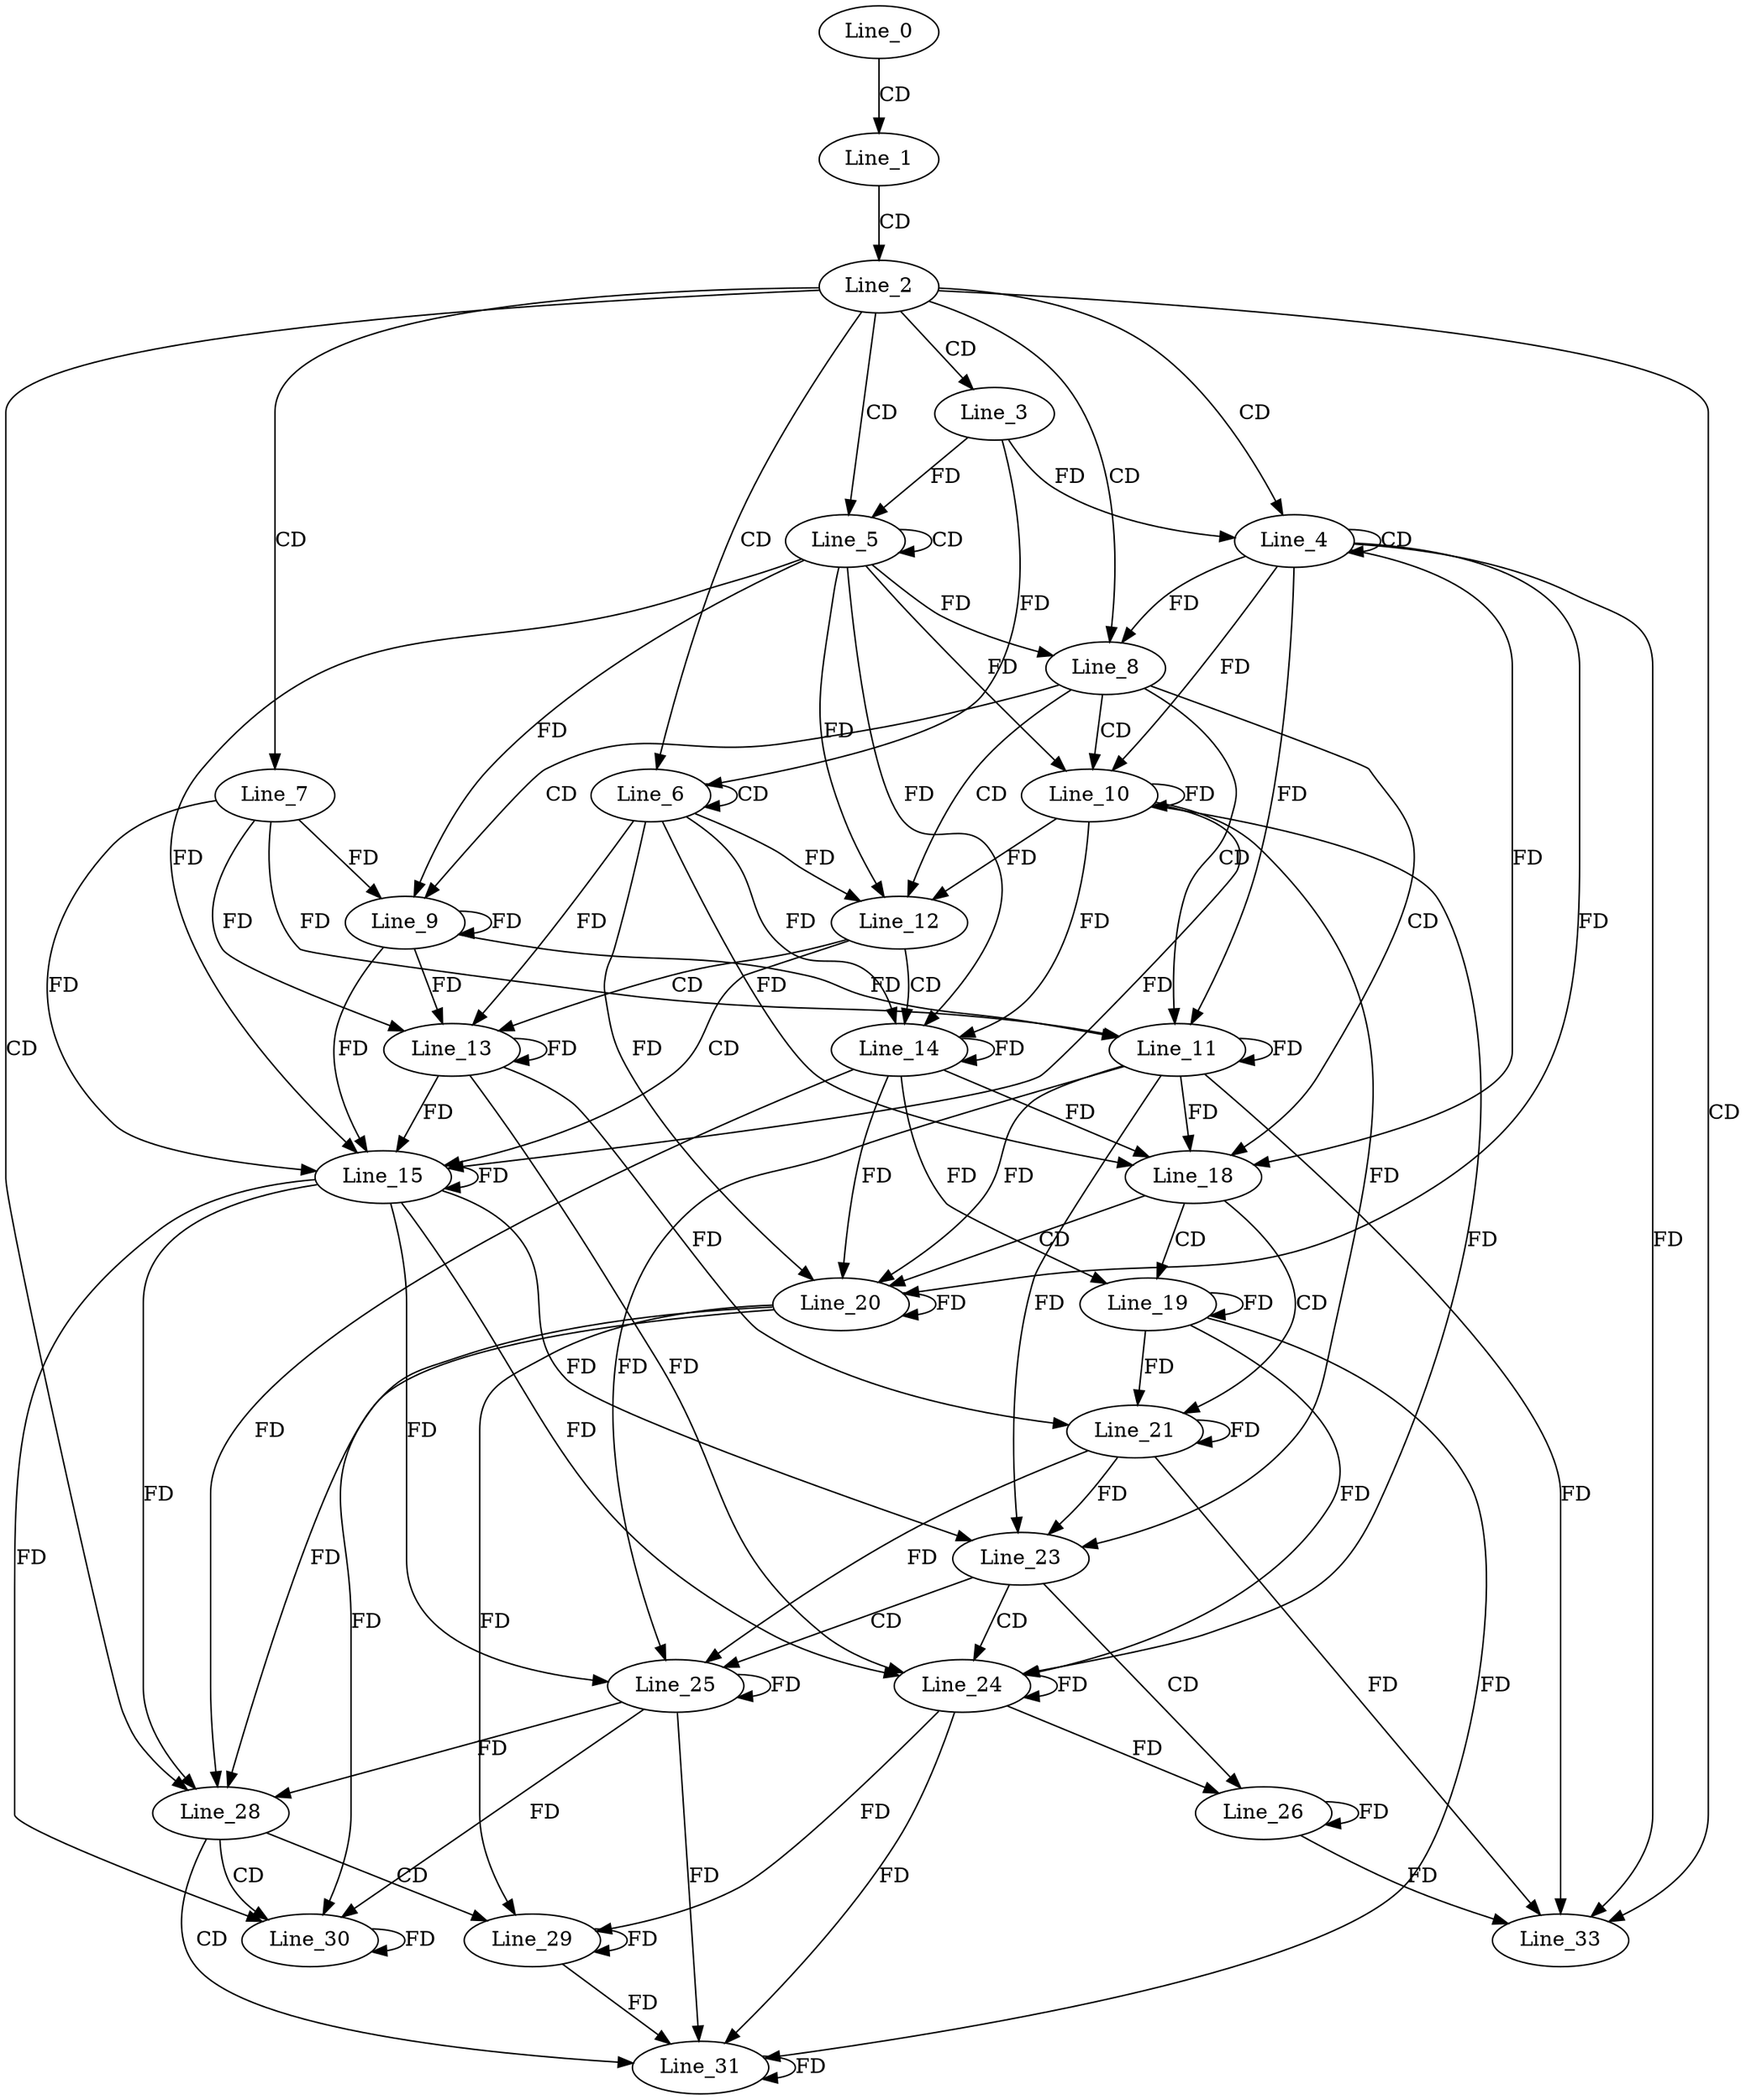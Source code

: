 digraph G {
  Line_0;
  Line_1;
  Line_2;
  Line_3;
  Line_4;
  Line_4;
  Line_5;
  Line_5;
  Line_6;
  Line_6;
  Line_7;
  Line_8;
  Line_9;
  Line_10;
  Line_11;
  Line_12;
  Line_13;
  Line_14;
  Line_15;
  Line_18;
  Line_19;
  Line_20;
  Line_21;
  Line_23;
  Line_24;
  Line_25;
  Line_26;
  Line_28;
  Line_29;
  Line_30;
  Line_31;
  Line_33;
  Line_33;
  Line_0 -> Line_1 [ label="CD" ];
  Line_1 -> Line_2 [ label="CD" ];
  Line_2 -> Line_3 [ label="CD" ];
  Line_2 -> Line_4 [ label="CD" ];
  Line_4 -> Line_4 [ label="CD" ];
  Line_3 -> Line_4 [ label="FD" ];
  Line_2 -> Line_5 [ label="CD" ];
  Line_5 -> Line_5 [ label="CD" ];
  Line_3 -> Line_5 [ label="FD" ];
  Line_2 -> Line_6 [ label="CD" ];
  Line_6 -> Line_6 [ label="CD" ];
  Line_3 -> Line_6 [ label="FD" ];
  Line_2 -> Line_7 [ label="CD" ];
  Line_2 -> Line_8 [ label="CD" ];
  Line_4 -> Line_8 [ label="FD" ];
  Line_5 -> Line_8 [ label="FD" ];
  Line_8 -> Line_9 [ label="CD" ];
  Line_7 -> Line_9 [ label="FD" ];
  Line_9 -> Line_9 [ label="FD" ];
  Line_5 -> Line_9 [ label="FD" ];
  Line_8 -> Line_10 [ label="CD" ];
  Line_5 -> Line_10 [ label="FD" ];
  Line_10 -> Line_10 [ label="FD" ];
  Line_4 -> Line_10 [ label="FD" ];
  Line_8 -> Line_11 [ label="CD" ];
  Line_4 -> Line_11 [ label="FD" ];
  Line_11 -> Line_11 [ label="FD" ];
  Line_7 -> Line_11 [ label="FD" ];
  Line_9 -> Line_11 [ label="FD" ];
  Line_8 -> Line_12 [ label="CD" ];
  Line_5 -> Line_12 [ label="FD" ];
  Line_10 -> Line_12 [ label="FD" ];
  Line_6 -> Line_12 [ label="FD" ];
  Line_12 -> Line_13 [ label="CD" ];
  Line_7 -> Line_13 [ label="FD" ];
  Line_9 -> Line_13 [ label="FD" ];
  Line_13 -> Line_13 [ label="FD" ];
  Line_6 -> Line_13 [ label="FD" ];
  Line_12 -> Line_14 [ label="CD" ];
  Line_6 -> Line_14 [ label="FD" ];
  Line_14 -> Line_14 [ label="FD" ];
  Line_5 -> Line_14 [ label="FD" ];
  Line_10 -> Line_14 [ label="FD" ];
  Line_12 -> Line_15 [ label="CD" ];
  Line_5 -> Line_15 [ label="FD" ];
  Line_10 -> Line_15 [ label="FD" ];
  Line_15 -> Line_15 [ label="FD" ];
  Line_7 -> Line_15 [ label="FD" ];
  Line_9 -> Line_15 [ label="FD" ];
  Line_13 -> Line_15 [ label="FD" ];
  Line_8 -> Line_18 [ label="CD" ];
  Line_4 -> Line_18 [ label="FD" ];
  Line_11 -> Line_18 [ label="FD" ];
  Line_6 -> Line_18 [ label="FD" ];
  Line_14 -> Line_18 [ label="FD" ];
  Line_18 -> Line_19 [ label="CD" ];
  Line_19 -> Line_19 [ label="FD" ];
  Line_14 -> Line_19 [ label="FD" ];
  Line_18 -> Line_20 [ label="CD" ];
  Line_6 -> Line_20 [ label="FD" ];
  Line_14 -> Line_20 [ label="FD" ];
  Line_20 -> Line_20 [ label="FD" ];
  Line_4 -> Line_20 [ label="FD" ];
  Line_11 -> Line_20 [ label="FD" ];
  Line_18 -> Line_21 [ label="CD" ];
  Line_21 -> Line_21 [ label="FD" ];
  Line_13 -> Line_21 [ label="FD" ];
  Line_19 -> Line_21 [ label="FD" ];
  Line_11 -> Line_23 [ label="FD" ];
  Line_21 -> Line_23 [ label="FD" ];
  Line_10 -> Line_23 [ label="FD" ];
  Line_15 -> Line_23 [ label="FD" ];
  Line_23 -> Line_24 [ label="CD" ];
  Line_13 -> Line_24 [ label="FD" ];
  Line_19 -> Line_24 [ label="FD" ];
  Line_24 -> Line_24 [ label="FD" ];
  Line_10 -> Line_24 [ label="FD" ];
  Line_15 -> Line_24 [ label="FD" ];
  Line_23 -> Line_25 [ label="CD" ];
  Line_15 -> Line_25 [ label="FD" ];
  Line_25 -> Line_25 [ label="FD" ];
  Line_11 -> Line_25 [ label="FD" ];
  Line_21 -> Line_25 [ label="FD" ];
  Line_23 -> Line_26 [ label="CD" ];
  Line_26 -> Line_26 [ label="FD" ];
  Line_24 -> Line_26 [ label="FD" ];
  Line_2 -> Line_28 [ label="CD" ];
  Line_15 -> Line_28 [ label="FD" ];
  Line_25 -> Line_28 [ label="FD" ];
  Line_14 -> Line_28 [ label="FD" ];
  Line_20 -> Line_28 [ label="FD" ];
  Line_28 -> Line_29 [ label="CD" ];
  Line_24 -> Line_29 [ label="FD" ];
  Line_29 -> Line_29 [ label="FD" ];
  Line_20 -> Line_29 [ label="FD" ];
  Line_28 -> Line_30 [ label="CD" ];
  Line_20 -> Line_30 [ label="FD" ];
  Line_30 -> Line_30 [ label="FD" ];
  Line_15 -> Line_30 [ label="FD" ];
  Line_25 -> Line_30 [ label="FD" ];
  Line_28 -> Line_31 [ label="CD" ];
  Line_25 -> Line_31 [ label="FD" ];
  Line_31 -> Line_31 [ label="FD" ];
  Line_19 -> Line_31 [ label="FD" ];
  Line_24 -> Line_31 [ label="FD" ];
  Line_29 -> Line_31 [ label="FD" ];
  Line_2 -> Line_33 [ label="CD" ];
  Line_4 -> Line_33 [ label="FD" ];
  Line_11 -> Line_33 [ label="FD" ];
  Line_21 -> Line_33 [ label="FD" ];
  Line_26 -> Line_33 [ label="FD" ];
}
